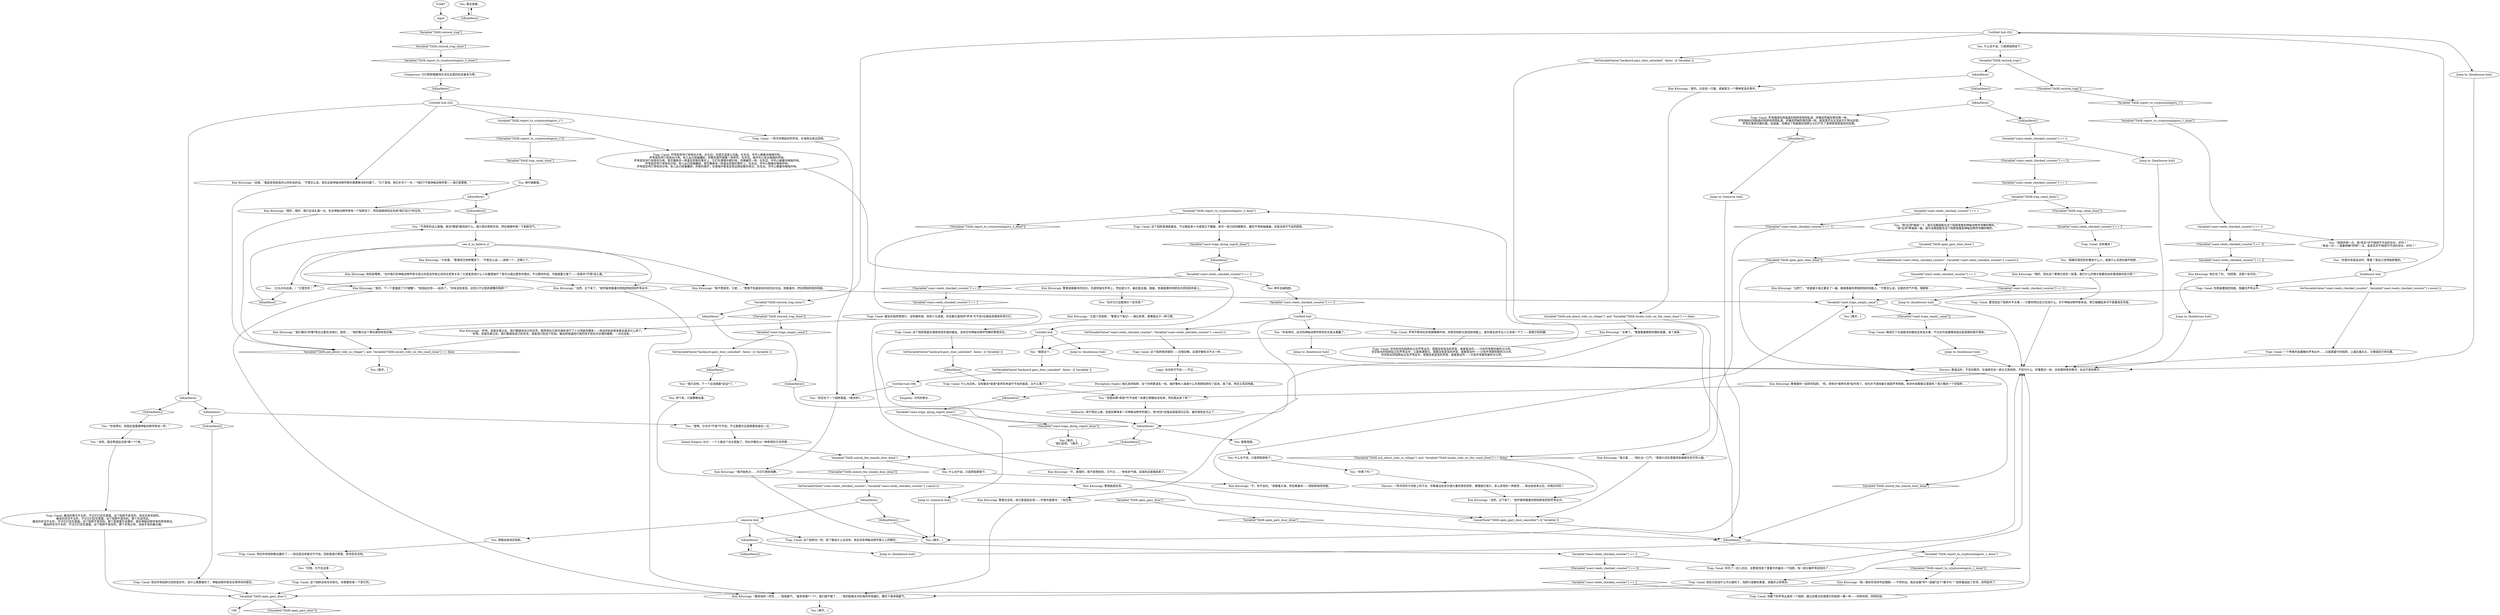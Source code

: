 # COAST ORB / reeds near sunken car
# These reeds are near your sunken car. The interactable reeds you can search when Morell tells you to check the phasmid traps. There are traps in these reeds.
# ==================================================
digraph G {
	  0 [label="START"];
	  1 [label="input"];
	  2 [label="Kim Kitsuragi: 警督追随着你的目光，先是停留在芦苇上，然后是沙子，最后是水面。接着，他满是期待地把目光转回到你身上。"];
	  3 [label="Jump to: [remorse hub]"];
	  4 [label="You: “也许它们还能吸引一些东西？”"];
	  5 [label="You: 把蝗虫放进空陷阱。"];
	  6 [label="You: “就是这个。”"];
	  7 [label="Jump to: [boathouse hub]"];
	  8 [label="Kim Kitsuragi: 警督跟你一起研究陷阱。“呃，诱饵对*某种东西*起作用了。但也并不意味着它就是芦苇怪兽。除非你亲眼看见里面有？我只看到一个空陷阱……”"];
	  9 [label="You: 靠近查看。"];
	  10 [label="You: “肯定在下一个陷阱里面。*绝对的*。”"];
	  11 [label="You: “你说得对。这次的神秘动物学研究实在是太愚蠢了。”"];
	  12 [label="Kim Kitsuragi: “是的。下一个里面困了只*螃蟹*。”他竖起衣领——起风了。“你有没有发现，这些只不过是抓螃蟹的陷阱？”"];
	  13 [label="You: 停下来，只是静静站着。"];
	  14 [label="Trap: Canal: 这个陷阱也一样，除了蝗虫什么也没有。肯定没有神秘动物学意义上的畸形。"];
	  15 [label="Kim Kitsuragi: 他拦住了你。“别回答。这是个反问句。”"];
	  16 [label="Trap: Canal: 要找到这个陷阱并不太难——只要你明白自己在找什么。对于神秘动物学家来说，把它隐藏起来可不是最高优先级。"];
	  17 [label="Trap: Canal: 你脚下的芦苇丛里有一个陷阱。跟之前看见的莫雷尔的陷阱一模一样——同样的网，同样的线。"];
	  18 [label="Kim Kitsuragi: “我只是……”他吐出一口气。“很高兴没在里面找到被困住的可怜小猫。”"];
	  19 [label="Trap: Canal: 这个陷阱没有任何变化。你需要检查一下其它的。"];
	  20 [label="You: 再仔细看看。"];
	  21 [label="Untitled hub (08)"];
	  22 [label="Perception (Sight): 相比其他陷阱，这个的网更凌乱一些。就好像有人或者什么东西把陷阱捡了起来，摇了摇，然后又丢回地面。"];
	  23 [label="You: “但是如果*真是*竹节虫呢？如果它把蝗虫全吃掉，然后跑出来了呢？”"];
	  24 [label="Kim Kitsuragi: “当然。记下来了。”他怀疑地看着你把陷阱放回到芦苇丛中。"];
	  25 [label="You: “你喜欢有氧运动吗，警督？我自己觉得挺舒服的。”"];
	  26 [label="Jump to: [boathouse hub]"];
	  27 [label="IsKimHere()"];
	  28 [label="IsKimHere()", shape=diamond];
	  29 [label="!(IsKimHere())", shape=diamond];
	  30 [label="Trap: Canal: 芦苇围绕在阴森森的陷阱旁窃窃私语，好像突然被恐惧包围一样。\n芦苇围绕在阴森森的陷阱旁窃窃私语，好像突然被恐惧包围一样。就连雪花也无法给它们带去安慰。\n芦苇在落雨中颤抖着，低语着。仿佛这个阴森森的陷阱让它们产生了某种奇怪而诡异的恐惧。"];
	  31 [label="Kim Kitsuragi: 警督挺直后背。"];
	  32 [label="Kim Kitsuragi: “不，你不会的。”他看着大海，然后看着你——把陷阱放回地面。"];
	  33 [label="Trap: Canal: 蝗虫的情况不太好，不过它们还在里面。这个陷阱不是空的。肯定还有其他的。\n蝗虫的状况不太好，不过它们还在里面。这个陷阱不是空的。那个在运河边。\n蝗虫的状况不太好，不过它们还在里面。这个陷阱不是空的。那个是莫雷尔设置的，就在神秘动物学家的营地旁边。\n蝗虫的状况不太好，不过它们还在里面。这个陷阱不是空的。那个在地之角，这座半岛的最北端。"];
	  34 [label="Trap: Canal: 刚经历了长途跋涉的蝗虫还有些头晕，不过也开始慢慢地适应起周围的新环境来。"];
	  35 [label="Trap: Canal: 现在所有陷阱都设置好了——但还是没有看见竹节虫。回到莫雷尔那里，把消息告诉他。"];
	  36 [label="Kim Kitsuragi: “不。我很好。我不是想抱怨，只不过……”他有些气喘。话语到这里就结束了。"];
	  37 [label="Shivers: 一阵冷风吹干你脸上的汗水，你看着远处菲尔德大厦的黑色阴影，慢慢被它吸引。多么奇怪的一种感觉……等这些结束之后，你再问问风？"];
	  38 [label="You: [离开。]"];
	  39 [label="You: “可惜，它不在这里……”"];
	  40 [label="Trap: Canal: 一阵冷风卷起你的声音，在海岸边发出回响。"];
	  41 [label="You: “不用笑的这么勉强。我没*期望*能找到什么。我只是在帮助市民，然后顺便呼吸一下新鲜空气。”"];
	  42 [label="SetVariableValue(\"coast.reeds_checked_counter\", Variable[\"coast.reeds_checked_counter\"] +once(1)) "];
	  43 [label="Logic: 也没有竹节虫——不过……"];
	  44 [label="You: “我确实感觉到好像有什么人，或者什么东西在破坏陷阱……”"];
	  45 [label="Kim Kitsuragi: “大惊喜。”警督阴沉地咧嘴笑了。“不管怎么说——排除一个，还剩三个。”"];
	  46 [label="Variable[\"TASK.report_to_cryptozoologists_1_done\"]"];
	  47 [label="Variable[\"TASK.report_to_cryptozoologists_1_done\"]", shape=diamond];
	  48 [label="!(Variable[\"TASK.report_to_cryptozoologists_1_done\"])", shape=diamond];
	  49 [label="Trap: Canal: 现在已经没什么可以做的了。陷阱只是躺在那里，收集灰尘和雨水。"];
	  50 [label="Variable[\"coast.reeds_checked_counter\"] == 3"];
	  51 [label="Variable[\"coast.reeds_checked_counter\"] == 3", shape=diamond];
	  52 [label="!(Variable[\"coast.reeds_checked_counter\"] == 3)", shape=diamond];
	  53 [label="You: “我想声明一点，我*其实*并不相信竹节虫的存在，好吗？”\n“再说一次——我要明确*声明*一点，我其实并不相信竹节虫的存在，好吗？”"];
	  54 [label="SetVariableValue(\"backyard.gary_door_unlocked\", false) --[[ Variable[ ]]"];
	  55 [label="IsKimHere()"];
	  56 [label="IsKimHere()", shape=diamond];
	  57 [label="!(IsKimHere())", shape=diamond];
	  58 [label="remorse hub"];
	  59 [label="You: [离开。]"];
	  60 [label="IsKimHere()"];
	  61 [label="IsKimHere()", shape=diamond];
	  62 [label="!(IsKimHere())", shape=diamond];
	  63 [label="You: 看看周围。"];
	  64 [label="SetVariableValue(\"coast.reeds_checked_counter\", Variable[\"coast.reeds_checked_counter\"] +once(1)) "];
	  65 [label="Variable[\"coast.reeds_checked_counter\"] == 3"];
	  66 [label="Variable[\"coast.reeds_checked_counter\"] == 3", shape=diamond];
	  67 [label="!(Variable[\"coast.reeds_checked_counter\"] == 3)", shape=diamond];
	  68 [label="Trap: Canal: 你花了一会儿功夫，总算是找到了莫雷尔的最后一个陷阱。有一部分被芦苇给挡住了……"];
	  69 [label="Trap: Canal: 没有蝗虫！"];
	  70 [label="IsKimHere()"];
	  71 [label="IsKimHere()", shape=diamond];
	  72 [label="!(IsKimHere())", shape=diamond];
	  73 [label="Kim Kitsuragi: “很好，很好。我们应该礼貌一点，告诉神秘动物学家有一个陷阱空了，然后就继续回去完成*我们自己*的任务。”"];
	  74 [label="Jump to: [boathouse hub]"];
	  75 [label="Kim Kitsuragi: “当然。记下来了。”他怀疑地看着你把陷阱放回到芦苇丛中。"];
	  76 [label="Variable[\"TASK.open_gary_door_done\"]"];
	  77 [label="Variable[\"TASK.open_gary_door_done\"]", shape=diamond];
	  78 [label="!(Variable[\"TASK.open_gary_door_done\"])", shape=diamond];
	  79 [label="SetVariableValue(\"coast.reeds_checked_counter\", Variable[\"coast.reeds_checked_counter\"] +once(1)) "];
	  80 [label="SetVariableValue(\"backyard.gary_door_unlocked\", false) --[[ Variable[ ]]"];
	  81 [label="Variable[\"coast.reeds_checked_counter\"] == 1"];
	  82 [label="Variable[\"coast.reeds_checked_counter\"] == 1", shape=diamond];
	  83 [label="!(Variable[\"coast.reeds_checked_counter\"] == 1)", shape=diamond];
	  84 [label="Kim Kitsuragi: “当然了，”他望着大海又重复了一遍，接着看着你把陷阱放回地面上。“不管怎么说，这里的空气不错，很新鲜……”"];
	  85 [label="Kim Kitsuragi: “我开始有点……为它们感到抱歉。”"];
	  86 [label="Variable[\"coast.reeds_checked_counter\"] == 2"];
	  87 [label="Variable[\"coast.reeds_checked_counter\"] == 2", shape=diamond];
	  88 [label="!(Variable[\"coast.reeds_checked_counter\"] == 2)", shape=diamond];
	  89 [label="You: 伸手去碰陷阱。"];
	  90 [label="Trap: Canal: 你把装置放回地面，隐藏在芦苇丛中。"];
	  91 [label="Variable[\"TASK.restock_trap\"]"];
	  92 [label="Variable[\"TASK.restock_trap\"]", shape=diamond];
	  93 [label="!(Variable[\"TASK.restock_trap\"])", shape=diamond];
	  94 [label="IsKimHere()"];
	  95 [label="IsKimHere()", shape=diamond];
	  96 [label="!(IsKimHere())", shape=diamond];
	  97 [label="Kim Kitsuragi: “是的。比如说一只猫，或者是又一个精神变态的青年。”"];
	  98 [label="Kim Kitsuragi: “又是个空陷阱，”警督记下笔记——相比职责，更像是出于一种习惯。"];
	  99 [label="Trap: Canal: 什么也没有。没有蝗虫*或者*是伊苏林迪竹节虫的痕迹。出什么事了？"];
	  100 [label="Variable[\"coast.reeds_checked_counter\"] == 2"];
	  101 [label="Variable[\"coast.reeds_checked_counter\"] == 2", shape=diamond];
	  102 [label="!(Variable[\"coast.reeds_checked_counter\"] == 2)", shape=diamond];
	  103 [label="Jump to: [boathouse hub]"];
	  104 [label="Trap: Canal: 空空如也的陷阱站立在芦苇丛中。周围没有昆虫的声音，或者是动作——只有芦苇那忧郁的沙沙声。\n空空如也的陷阱站立在芦苇丛中，上面堆满雪花。周围没有昆虫的声音，或者是动作——只有芦苇那忧郁的沙沙声。\n空空如也的陷阱站立在芦苇丛中。周围没有昆虫的声音，或者是动作——只有芦苇那忧郁的沙沙声。"];
	  105 [label="SetVariableValue(\"backyard.gary_door_unlocked\", false) --[[ Variable[ ]]"];
	  106 [label="Trap: Canal: 一个熟悉的装置躺在芦苇丛中……又是莫雷尔的陷阱，上面压着石头，方便固定它的位置。"];
	  107 [label="Variable[\"TASK.trap_canal_done\"]"];
	  108 [label="Variable[\"TASK.trap_canal_done\"]", shape=diamond];
	  109 [label="!(Variable[\"TASK.trap_canal_done\"])", shape=diamond];
	  110 [label="Variable[\"coast.reeds_checked_counter\"] == 1"];
	  111 [label="Variable[\"coast.reeds_checked_counter\"] == 1", shape=diamond];
	  112 [label="!(Variable[\"coast.reeds_checked_counter\"] == 1)", shape=diamond];
	  113 [label="You: “我*必须*强调一下，我可没期望能在这个陷阱里看到神秘动物学范畴的畸形。”\n“我*必须*再强调一遍，我可没期望能在这个陷阱里看到神秘动物学范畴的畸形。”"];
	  114 [label="Variable[\"TASK.report_to_cryptozoologists_1\"]"];
	  115 [label="Variable[\"TASK.report_to_cryptozoologists_1\"]", shape=diamond];
	  116 [label="!(Variable[\"TASK.report_to_cryptozoologists_1\"])", shape=diamond];
	  117 [label="Trap: Canal: 芦苇孤苦伶仃地弯向沙地。在北边，你望见混凝土石板。在东边，市中心朝着你嗡嗡作响。\n芦苇孤苦伶仃地弯向沙地，有几丛已经被碾碎，折断的茎杆就像一场责罚。在东边，城市中心发出嗡嗡的声响。\n芦苇孤苦伶仃地弯向沙地。雪花像寿衣一样盖在折断的茎杆上，它们在黑暗中颤抖地，仿佛幽灵一样。在东边，市中心朝着你嗡嗡作响。\n芦苇孤苦伶仃地弯向沙地，有几丛已经被碾碎。雪花像寿衣一样盖在折断的茎杆上。在东边，市中心朝着你嗡嗡作响。\n芦苇孤苦伶仃地弯向沙地，有几丛已经被碾碎。折断的茎杆，在黑暗中愈发显现出病态般的苍白。在东边，市中心朝着你嗡嗡作响。"];
	  118 [label="You: 什么也不说，只是把陷阱放下。"];
	  119 [label="You: 什么也不说，只是把陷阱放下。"];
	  120 [label="Trap: Canal: 芦苇不断地在你周围嘶嘶作响，你把空陷阱又放回到地面上。是时候去找专业人士咨询一下了——莫雷尔和莉娜。"];
	  121 [label="You: “你说得对。但我还是要跟神秘动物学家说一声。”"];
	  122 [label="You: （立马大叫出来。）“它是空的！”"];
	  123 [label="Empathy: 可怜的家伙……"];
	  124 [label="You: [离开。]\n“我们走吧。”[离开。]"];
	  125 [label="IsKimHere()"];
	  126 [label="IsKimHere()", shape=diamond];
	  127 [label="!(IsKimHere())", shape=diamond];
	  128 [label="Jump to: [boathouse hub]"];
	  129 [label="Variable[\"TASK.unlock_the_weasle_door_done\"]"];
	  130 [label="Variable[\"TASK.unlock_the_weasle_door_done\"]", shape=diamond];
	  131 [label="!(Variable[\"TASK.unlock_the_weasle_door_done\"])", shape=diamond];
	  132 [label="You: 什么也不说，只是把陷阱放下。"];
	  133 [label="Kim Kitsuragi: “没错。”看起来他是真的认同你说的话。“不管怎么说，现在这是神秘动物学家的需要解决的问题了。”为了澄清，他又补充了一句：“*我们*不是神秘动物学家——我们是警察。”"];
	  134 [label="Authority: 他不想这么做，但是如果再来一次神秘动物学的借口，他*肯定*会强迫调查回归正轨。最好就到此为止了……"];
	  135 [label="Jump to: [boathouse hub]"];
	  136 [label="Kim Kitsuragi: “跟其他的一样空……”他喘着气。“最多再看*一个*，我们就不做了……”他的脸被冰冷的海风吹得通红，蹲伏下身体喘着气。"];
	  137 [label="You: “我们走吧。下一个应该就能*走运*了。”"];
	  138 [label="Variable[\"TASK.restock_trap_done\"]"];
	  139 [label="Variable[\"TASK.restock_trap_done\"]", shape=diamond];
	  140 [label="!(Variable[\"TASK.restock_trap_done\"])", shape=diamond];
	  141 [label="IsKimHere()"];
	  142 [label="IsKimHere()", shape=diamond];
	  143 [label="!(IsKimHere())", shape=diamond];
	  144 [label="Kim Kitsuragi: “我们确实*好像*答应过要告诉他们，是吧……”他好像为这个事实感到有些后悔。"];
	  145 [label="Inland Empire: 伙计，一个人做这个也太孤独了。风似乎都在以一种奇怪的方式呼啸……"];
	  146 [label="Trap: Canal: 现在所有陷阱已经检查完毕。没什么需要做的了。神秘动物学家还在等待你的报告。"];
	  147 [label="Kim Kitsuragi: “我一直好好坚持早起慢跑——不然的话，我还会跟*你*一起破*这个*案子吗？”他笑着竖起了衣领，突然起风了。"];
	  148 [label="boathouse hub"];
	  149 [label="Shivers: 那遥远的，不变的歌声。在海岸的这一部分尤其响亮。不知为什么，好像更近一些。还有那刺骨的寒冷，永远不变的寒冷……"];
	  150 [label="Untitled hub"];
	  151 [label="Variable[\"TASK.report_to_cryptozoologists_3_done\"]"];
	  152 [label="Variable[\"TASK.report_to_cryptozoologists_3_done\"]", shape=diamond];
	  153 [label="!(Variable[\"TASK.report_to_cryptozoologists_3_done\"])", shape=diamond];
	  154 [label="Trap: Canal: 这个陷阱里满是蝗虫，不过看起来十分虚弱又不健康。其中一些已经四脚朝天，腿还不停地抽搐着。还是没有竹节虫的踪影。"];
	  155 [label="Composure: 它们舒舒服服地生活在这里的机会基本为零。"];
	  156 [label="Jump to: [boathouse hub]"];
	  157 [label="CancelTask(\"TASK.open_gary_door_cancelled\")--[[ Variable[ ]]"];
	  158 [label="SetVariableValue(\"coast.reeds_checked_counter\", Variable[\"coast.reeds_checked_counter\"] +once(1)) "];
	  159 [label="Kim Kitsuragi: “好吧。但是在那之后，我们要继续自己的任务。既然现在已经对海岸进行了十分彻底的搜查——再这样到处跑来跑去就没什么用了。”\n“好吧。但是在那之后，我们要继续自己的任务。调查进行到这个阶段，像这样绕道而行真的找不到任何合理的解释。一点也没有。”"];
	  160 [label="You: “该死，我还希望这会是*第一*个呢。”"];
	  161 [label="Kim Kitsuragi: 警督也没有。他只是竖起衣领——毕竟外面很冷，一如往常。"];
	  162 [label="You: “你累了吗？”"];
	  163 [label="IsKimHere()"];
	  164 [label="IsKimHere()", shape=diamond];
	  165 [label="!(IsKimHere())", shape=diamond];
	  166 [label="IsKimHere()"];
	  167 [label="IsKimHere()", shape=diamond];
	  168 [label="!(IsKimHere())", shape=diamond];
	  169 [label="You: “是啊，它也许*不是*竹节虫，不过莫雷尔还是需要知道这一点。”"];
	  170 [label="Kim Kitsuragi: “我不想冒犯，只是……”警督不知道该如何说完这句话。他看着你，然后把陷阱放回地面。"];
	  171 [label="see_it_to_believe_it"];
	  172 [label="Variable[\"coast.traps_dying_regret_done\"]"];
	  173 [label="Variable[\"coast.traps_dying_regret_done\"]", shape=diamond];
	  174 [label="!(Variable[\"coast.traps_dying_regret_done\"])", shape=diamond];
	  175 [label="Jump to: [remorse hub]"];
	  176 [label="Variable[\"TASK.ask_about_ruby_in_village\"]  and  Variable[\"TASK.locate_ruby_on_the_coast_done\"] == false"];
	  177 [label="Variable[\"TASK.ask_about_ruby_in_village\"]  and  Variable[\"TASK.locate_ruby_on_the_coast_done\"] == false", shape=diamond];
	  178 [label="!(Variable[\"TASK.ask_about_ruby_in_village\"]  and  Variable[\"TASK.locate_ruby_on_the_coast_done\"] == false)", shape=diamond];
	  179 [label="Kim Kitsuragi: “太棒了。”警督看着眼熟的精妙装置，耸了耸肩。"];
	  180 [label="SetVariableValue(\"backyard.gary_door_unlocked\", false) --[[ Variable[ ]]"];
	  181 [label="Trap: Canal: 这个陷阱感觉很轻——还很安静。这里好像有点不太一样……"];
	  182 [label="Untitled hub"];
	  183 [label="Kim Kitsuragi: 他咬起嘴唇。“也许我们的神秘动物学家与真正的昆虫学家之间存在竞争关系？又或者其他什么人在蓄意破坏？我可以提出更多的理论，不过那样的话，可能就要立案了——但我并*不想*这么做。”"];
	  184 [label="Kim Kitsuragi: “很好。现在这个事情已经告一段落。我们什么时候才能看到凶杀案调查的启示呢？”"];
	  185 [label="Untitled hub (02)"];
	  186 [label="You: [离开。]"];
	  187 [label="Untitled hub (02)"];
	  188 [label="Trap: Canal: 这个陷阱里面也满是惊慌失措的蝗虫，没有任何神秘动物学范畴的野兽存在。"];
	  189 [label="Trap: Canal: 蝗虫在陷阱里爬行，没有被吃掉，但却十分迷惑。你没看见食肉的*芦苇-竹节虫*在狼吞虎咽地享用它们。"];
	  190 [label="Jump to: [boathouse hub]"];
	  191 [label="Variable[\"coast.traps_empty_canal\"]"];
	  192 [label="Variable[\"coast.traps_empty_canal\"]", shape=diamond];
	  193 [label="!(Variable[\"coast.traps_empty_canal\"])", shape=diamond];
	  194 [label="You: [离开。]"];
	  195 [label="Variable[\"TASK.open_gary_door\"]"];
	  196 [label="Variable[\"TASK.open_gary_door\"]", shape=diamond];
	  197 [label="!(Variable[\"TASK.open_gary_door\"])", shape=diamond];
	  0 -> 1
	  1 -> 92
	  2 -> 4
	  3 -> 59
	  4 -> 98
	  5 -> 35
	  6 -> 180
	  7 -> 149
	  8 -> 23
	  9 -> 28
	  10 -> 85
	  11 -> 74
	  12 -> 136
	  13 -> 31
	  14 -> 65
	  15 -> 135
	  16 -> 149
	  17 -> 149
	  18 -> 157
	  19 -> 195
	  20 -> 70
	  21 -> 10
	  21 -> 123
	  22 -> 164
	  23 -> 134
	  24 -> 136
	  25 -> 148
	  26 -> 149
	  27 -> 29
	  27 -> 30
	  28 -> 9
	  29 -> 100
	  30 -> 126
	  31 -> 157
	  32 -> 191
	  33 -> 195
	  34 -> 156
	  35 -> 39
	  36 -> 157
	  37 -> 75
	  39 -> 19
	  40 -> 10
	  41 -> 171
	  42 -> 181
	  43 -> 22
	  44 -> 184
	  45 -> 183
	  46 -> 48
	  46 -> 49
	  47 -> 50
	  48 -> 147
	  49 -> 195
	  50 -> 52
	  50 -> 53
	  51 -> 182
	  52 -> 87
	  53 -> 25
	  54 -> 95
	  55 -> 57
	  55 -> 58
	  56 -> 86
	  57 -> 59
	  58 -> 125
	  58 -> 5
	  58 -> 14
	  60 -> 62
	  60 -> 63
	  61 -> 137
	  62 -> 129
	  63 -> 118
	  64 -> 106
	  65 -> 67
	  65 -> 68
	  66 -> 69
	  67 -> 101
	  68 -> 149
	  69 -> 44
	  70 -> 72
	  70 -> 73
	  71 -> 41
	  72 -> 41
	  73 -> 177
	  74 -> 149
	  75 -> 157
	  76 -> 78
	  76 -> 79
	  77 -> 95
	  78 -> 130
	  79 -> 81
	  80 -> 167
	  81 -> 83
	  81 -> 84
	  82 -> 189
	  83 -> 190
	  84 -> 191
	  85 -> 59
	  86 -> 88
	  86 -> 89
	  87 -> 15
	  88 -> 82
	  89 -> 51
	  90 -> 191
	  91 -> 93
	  91 -> 94
	  92 -> 139
	  93 -> 115
	  94 -> 96
	  94 -> 97
	  95 -> 46
	  96 -> 27
	  97 -> 176
	  98 -> 188
	  99 -> 23
	  100 -> 102
	  100 -> 103
	  101 -> 17
	  102 -> 111
	  103 -> 149
	  104 -> 151
	  105 -> 61
	  106 -> 149
	  107 -> 109
	  107 -> 110
	  108 -> 20
	  109 -> 66
	  110 -> 112
	  110 -> 113
	  111 -> 107
	  112 -> 18
	  113 -> 76
	  114 -> 116
	  114 -> 117
	  115 -> 47
	  116 -> 108
	  117 -> 150
	  118 -> 162
	  119 -> 91
	  120 -> 104
	  121 -> 160
	  122 -> 71
	  125 -> 128
	  125 -> 127
	  126 -> 3
	  127 -> 125
	  128 -> 149
	  129 -> 131
	  129 -> 132
	  130 -> 95
	  131 -> 158
	  132 -> 32
	  133 -> 177
	  134 -> 60
	  135 -> 149
	  136 -> 186
	  137 -> 13
	  138 -> 140
	  138 -> 141
	  139 -> 152
	  140 -> 192
	  141 -> 144
	  141 -> 143
	  142 -> 185
	  143 -> 60
	  144 -> 177
	  145 -> 129
	  146 -> 195
	  147 -> 136
	  148 -> 64
	  148 -> 90
	  148 -> 187
	  149 -> 8
	  150 -> 60
	  150 -> 6
	  150 -> 7
	  151 -> 153
	  151 -> 154
	  152 -> 155
	  153 -> 36
	  154 -> 173
	  155 -> 142
	  156 -> 149
	  157 -> 95
	  158 -> 55
	  159 -> 177
	  160 -> 33
	  161 -> 136
	  162 -> 37
	  163 -> 165
	  163 -> 166
	  164 -> 172
	  165 -> 121
	  166 -> 168
	  166 -> 169
	  167 -> 99
	  168 -> 146
	  169 -> 145
	  170 -> 191
	  171 -> 170
	  171 -> 12
	  171 -> 45
	  171 -> 24
	  171 -> 122
	  172 -> 174
	  172 -> 175
	  173 -> 56
	  174 -> 124
	  175 -> 59
	  176 -> 178
	  176 -> 179
	  177 -> 38
	  178 -> 75
	  179 -> 60
	  179 -> 6
	  180 -> 21
	  181 -> 43
	  182 -> 120
	  182 -> 161
	  182 -> 42
	  182 -> 11
	  183 -> 24
	  183 -> 170
	  183 -> 12
	  183 -> 122
	  184 -> 16
	  185 -> 40
	  185 -> 114
	  185 -> 163
	  185 -> 133
	  187 -> 138
	  187 -> 26
	  187 -> 54
	  187 -> 119
	  188 -> 80
	  189 -> 159
	  190 -> 149
	  191 -> 193
	  191 -> 194
	  192 -> 105
	  193 -> 34
	  195 -> 197
	  195 -> 198
	  196 -> 77
}

